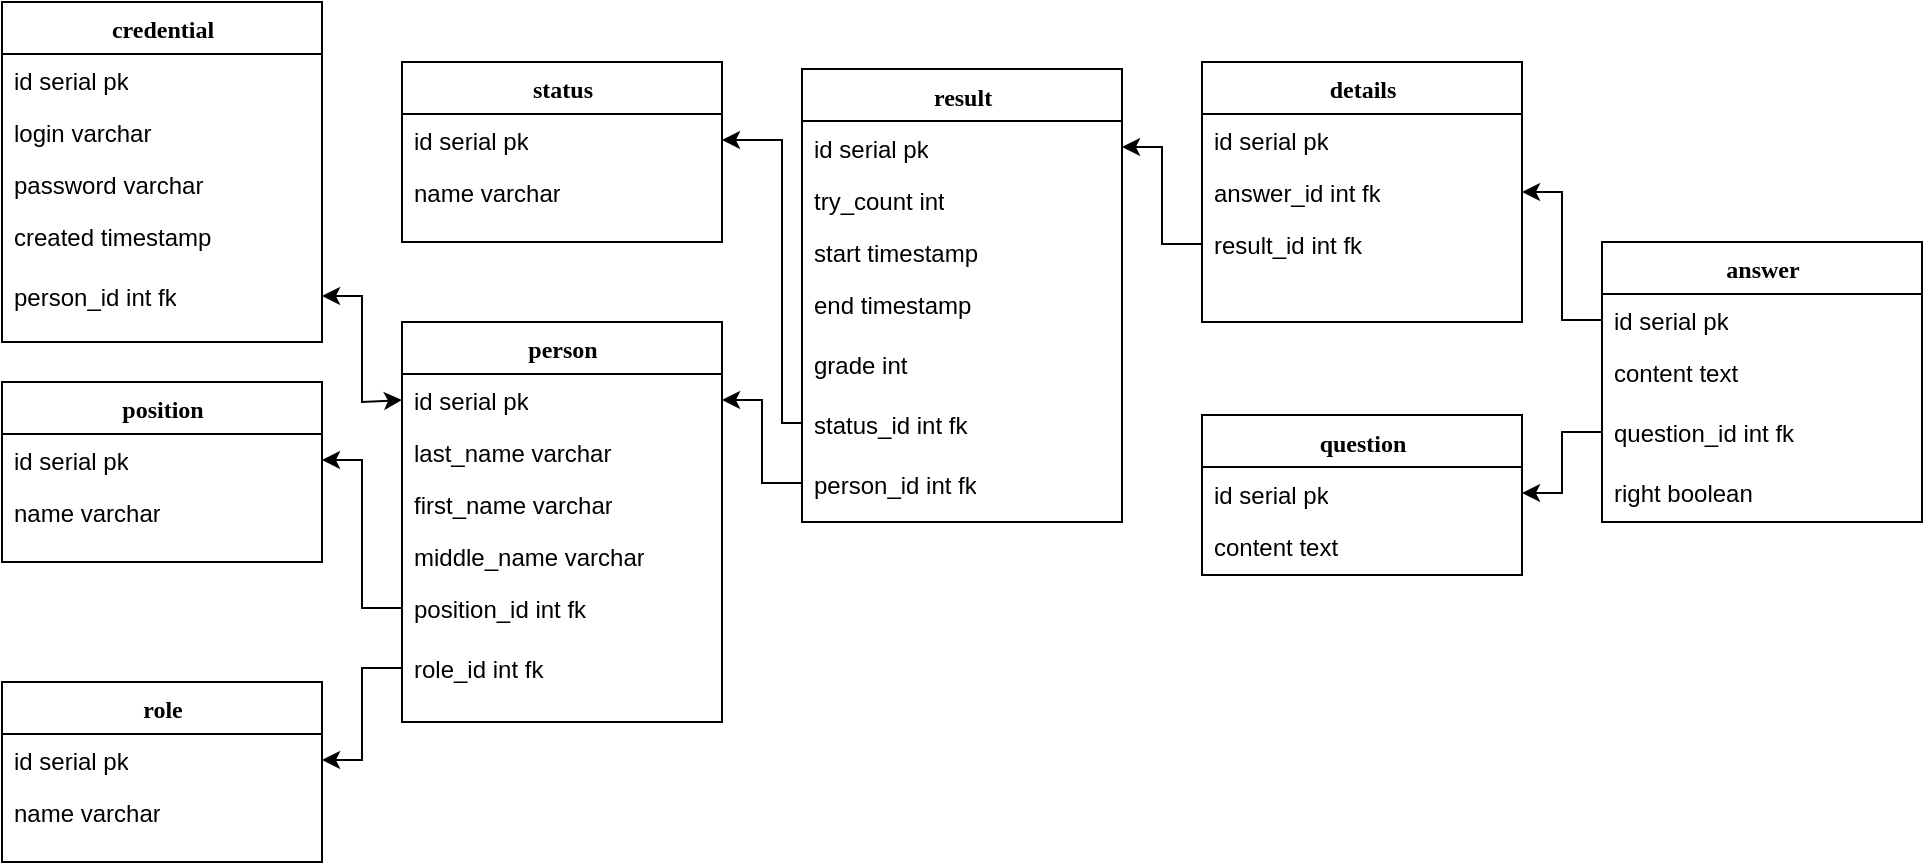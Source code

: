 <mxfile version="20.0.1" type="github">
  <diagram name="Page-1" id="9f46799a-70d6-7492-0946-bef42562c5a5">
    <mxGraphModel dx="1038" dy="547" grid="1" gridSize="10" guides="1" tooltips="1" connect="1" arrows="1" fold="1" page="1" pageScale="1" pageWidth="1100" pageHeight="850" background="none" math="0" shadow="0">
      <root>
        <mxCell id="0" />
        <mxCell id="1" parent="0" />
        <mxCell id="78961159f06e98e8-17" value="person" style="swimlane;html=1;fontStyle=1;align=center;verticalAlign=top;childLayout=stackLayout;horizontal=1;startSize=26;horizontalStack=0;resizeParent=1;resizeLast=0;collapsible=1;marginBottom=0;swimlaneFillColor=#ffffff;rounded=0;shadow=0;comic=0;labelBackgroundColor=none;strokeWidth=1;fillColor=none;fontFamily=Verdana;fontSize=12" parent="1" vertex="1">
          <mxGeometry x="240" y="240" width="160" height="200" as="geometry" />
        </mxCell>
        <mxCell id="78961159f06e98e8-21" value="id serial pk" style="text;html=1;strokeColor=none;fillColor=none;align=left;verticalAlign=top;spacingLeft=4;spacingRight=4;whiteSpace=wrap;overflow=hidden;rotatable=0;points=[[0,0.5],[1,0.5]];portConstraint=eastwest;" parent="78961159f06e98e8-17" vertex="1">
          <mxGeometry y="26" width="160" height="26" as="geometry" />
        </mxCell>
        <mxCell id="78961159f06e98e8-23" value="last_name varchar" style="text;html=1;strokeColor=none;fillColor=none;align=left;verticalAlign=top;spacingLeft=4;spacingRight=4;whiteSpace=wrap;overflow=hidden;rotatable=0;points=[[0,0.5],[1,0.5]];portConstraint=eastwest;" parent="78961159f06e98e8-17" vertex="1">
          <mxGeometry y="52" width="160" height="26" as="geometry" />
        </mxCell>
        <mxCell id="78961159f06e98e8-25" value="first_name varchar" style="text;html=1;strokeColor=none;fillColor=none;align=left;verticalAlign=top;spacingLeft=4;spacingRight=4;whiteSpace=wrap;overflow=hidden;rotatable=0;points=[[0,0.5],[1,0.5]];portConstraint=eastwest;" parent="78961159f06e98e8-17" vertex="1">
          <mxGeometry y="78" width="160" height="26" as="geometry" />
        </mxCell>
        <mxCell id="78961159f06e98e8-26" value="middle_name varchar" style="text;html=1;strokeColor=none;fillColor=none;align=left;verticalAlign=top;spacingLeft=4;spacingRight=4;whiteSpace=wrap;overflow=hidden;rotatable=0;points=[[0,0.5],[1,0.5]];portConstraint=eastwest;" parent="78961159f06e98e8-17" vertex="1">
          <mxGeometry y="104" width="160" height="26" as="geometry" />
        </mxCell>
        <mxCell id="78961159f06e98e8-24" value="position_id int fk" style="text;html=1;strokeColor=none;fillColor=none;align=left;verticalAlign=top;spacingLeft=4;spacingRight=4;whiteSpace=wrap;overflow=hidden;rotatable=0;points=[[0,0.5],[1,0.5]];portConstraint=eastwest;" parent="78961159f06e98e8-17" vertex="1">
          <mxGeometry y="130" width="160" height="26" as="geometry" />
        </mxCell>
        <mxCell id="AHCoagWtVUZfjO0nDSHG-2" value="credential" style="swimlane;html=1;fontStyle=1;align=center;verticalAlign=top;childLayout=stackLayout;horizontal=1;startSize=26;horizontalStack=0;resizeParent=1;resizeLast=0;collapsible=1;marginBottom=0;swimlaneFillColor=#ffffff;rounded=0;shadow=0;comic=0;labelBackgroundColor=none;strokeWidth=1;fillColor=none;fontFamily=Verdana;fontSize=12" vertex="1" parent="1">
          <mxGeometry x="40" y="80" width="160" height="170" as="geometry" />
        </mxCell>
        <mxCell id="AHCoagWtVUZfjO0nDSHG-3" value="id serial pk" style="text;html=1;strokeColor=none;fillColor=none;align=left;verticalAlign=top;spacingLeft=4;spacingRight=4;whiteSpace=wrap;overflow=hidden;rotatable=0;points=[[0,0.5],[1,0.5]];portConstraint=eastwest;" vertex="1" parent="AHCoagWtVUZfjO0nDSHG-2">
          <mxGeometry y="26" width="160" height="26" as="geometry" />
        </mxCell>
        <mxCell id="AHCoagWtVUZfjO0nDSHG-4" value="login varchar" style="text;html=1;strokeColor=none;fillColor=none;align=left;verticalAlign=top;spacingLeft=4;spacingRight=4;whiteSpace=wrap;overflow=hidden;rotatable=0;points=[[0,0.5],[1,0.5]];portConstraint=eastwest;" vertex="1" parent="AHCoagWtVUZfjO0nDSHG-2">
          <mxGeometry y="52" width="160" height="26" as="geometry" />
        </mxCell>
        <mxCell id="AHCoagWtVUZfjO0nDSHG-5" value="password varchar" style="text;html=1;strokeColor=none;fillColor=none;align=left;verticalAlign=top;spacingLeft=4;spacingRight=4;whiteSpace=wrap;overflow=hidden;rotatable=0;points=[[0,0.5],[1,0.5]];portConstraint=eastwest;" vertex="1" parent="AHCoagWtVUZfjO0nDSHG-2">
          <mxGeometry y="78" width="160" height="26" as="geometry" />
        </mxCell>
        <mxCell id="AHCoagWtVUZfjO0nDSHG-6" value="created timestamp" style="text;html=1;strokeColor=none;fillColor=none;align=left;verticalAlign=top;spacingLeft=4;spacingRight=4;whiteSpace=wrap;overflow=hidden;rotatable=0;points=[[0,0.5],[1,0.5]];portConstraint=eastwest;" vertex="1" parent="AHCoagWtVUZfjO0nDSHG-2">
          <mxGeometry y="104" width="160" height="26" as="geometry" />
        </mxCell>
        <mxCell id="AHCoagWtVUZfjO0nDSHG-9" value="" style="endArrow=classic;startArrow=classic;html=1;rounded=0;entryX=0;entryY=0.5;entryDx=0;entryDy=0;exitX=1;exitY=0.5;exitDx=0;exitDy=0;" edge="1" parent="1" source="AHCoagWtVUZfjO0nDSHG-10" target="78961159f06e98e8-21">
          <mxGeometry width="50" height="50" relative="1" as="geometry">
            <mxPoint x="250" y="170" as="sourcePoint" />
            <mxPoint x="460" y="350" as="targetPoint" />
            <Array as="points">
              <mxPoint x="220" y="227" />
              <mxPoint x="220" y="280" />
            </Array>
          </mxGeometry>
        </mxCell>
        <mxCell id="AHCoagWtVUZfjO0nDSHG-10" value="person_id int fk" style="text;html=1;strokeColor=none;fillColor=none;align=left;verticalAlign=top;spacingLeft=4;spacingRight=4;whiteSpace=wrap;overflow=hidden;rotatable=0;points=[[0,0.5],[1,0.5]];portConstraint=eastwest;" vertex="1" parent="1">
          <mxGeometry x="40" y="214" width="160" height="26" as="geometry" />
        </mxCell>
        <mxCell id="AHCoagWtVUZfjO0nDSHG-11" value="position" style="swimlane;html=1;fontStyle=1;align=center;verticalAlign=top;childLayout=stackLayout;horizontal=1;startSize=26;horizontalStack=0;resizeParent=1;resizeLast=0;collapsible=1;marginBottom=0;swimlaneFillColor=#ffffff;rounded=0;shadow=0;comic=0;labelBackgroundColor=none;strokeWidth=1;fillColor=none;fontFamily=Verdana;fontSize=12" vertex="1" parent="1">
          <mxGeometry x="40" y="270" width="160" height="90" as="geometry" />
        </mxCell>
        <mxCell id="AHCoagWtVUZfjO0nDSHG-12" value="id serial pk" style="text;html=1;strokeColor=none;fillColor=none;align=left;verticalAlign=top;spacingLeft=4;spacingRight=4;whiteSpace=wrap;overflow=hidden;rotatable=0;points=[[0,0.5],[1,0.5]];portConstraint=eastwest;" vertex="1" parent="AHCoagWtVUZfjO0nDSHG-11">
          <mxGeometry y="26" width="160" height="26" as="geometry" />
        </mxCell>
        <mxCell id="AHCoagWtVUZfjO0nDSHG-13" value="name varchar" style="text;html=1;strokeColor=none;fillColor=none;align=left;verticalAlign=top;spacingLeft=4;spacingRight=4;whiteSpace=wrap;overflow=hidden;rotatable=0;points=[[0,0.5],[1,0.5]];portConstraint=eastwest;" vertex="1" parent="AHCoagWtVUZfjO0nDSHG-11">
          <mxGeometry y="52" width="160" height="26" as="geometry" />
        </mxCell>
        <mxCell id="AHCoagWtVUZfjO0nDSHG-19" value="result" style="swimlane;html=1;fontStyle=1;align=center;verticalAlign=top;childLayout=stackLayout;horizontal=1;startSize=26;horizontalStack=0;resizeParent=1;resizeLast=0;collapsible=1;marginBottom=0;swimlaneFillColor=#ffffff;rounded=0;shadow=0;comic=0;labelBackgroundColor=none;strokeWidth=1;fillColor=none;fontFamily=Verdana;fontSize=12" vertex="1" parent="1">
          <mxGeometry x="440" y="113.5" width="160" height="226.5" as="geometry" />
        </mxCell>
        <mxCell id="AHCoagWtVUZfjO0nDSHG-20" value="id serial pk" style="text;html=1;strokeColor=none;fillColor=none;align=left;verticalAlign=top;spacingLeft=4;spacingRight=4;whiteSpace=wrap;overflow=hidden;rotatable=0;points=[[0,0.5],[1,0.5]];portConstraint=eastwest;" vertex="1" parent="AHCoagWtVUZfjO0nDSHG-19">
          <mxGeometry y="26" width="160" height="26" as="geometry" />
        </mxCell>
        <mxCell id="AHCoagWtVUZfjO0nDSHG-22" value="try_count int" style="text;html=1;strokeColor=none;fillColor=none;align=left;verticalAlign=top;spacingLeft=4;spacingRight=4;whiteSpace=wrap;overflow=hidden;rotatable=0;points=[[0,0.5],[1,0.5]];portConstraint=eastwest;" vertex="1" parent="AHCoagWtVUZfjO0nDSHG-19">
          <mxGeometry y="52" width="160" height="26" as="geometry" />
        </mxCell>
        <mxCell id="AHCoagWtVUZfjO0nDSHG-23" value="start timestamp" style="text;html=1;strokeColor=none;fillColor=none;align=left;verticalAlign=top;spacingLeft=4;spacingRight=4;whiteSpace=wrap;overflow=hidden;rotatable=0;points=[[0,0.5],[1,0.5]];portConstraint=eastwest;" vertex="1" parent="AHCoagWtVUZfjO0nDSHG-19">
          <mxGeometry y="78" width="160" height="26" as="geometry" />
        </mxCell>
        <mxCell id="AHCoagWtVUZfjO0nDSHG-24" value="end timestamp" style="text;html=1;strokeColor=none;fillColor=none;align=left;verticalAlign=top;spacingLeft=4;spacingRight=4;whiteSpace=wrap;overflow=hidden;rotatable=0;points=[[0,0.5],[1,0.5]];portConstraint=eastwest;" vertex="1" parent="AHCoagWtVUZfjO0nDSHG-19">
          <mxGeometry y="104" width="160" height="26" as="geometry" />
        </mxCell>
        <mxCell id="AHCoagWtVUZfjO0nDSHG-28" value="grade int" style="text;html=1;strokeColor=none;fillColor=none;align=left;verticalAlign=top;spacingLeft=4;spacingRight=4;whiteSpace=wrap;overflow=hidden;rotatable=0;points=[[0,0.5],[1,0.5]];portConstraint=eastwest;" vertex="1" parent="1">
          <mxGeometry x="440" y="247.5" width="160" height="26" as="geometry" />
        </mxCell>
        <mxCell id="AHCoagWtVUZfjO0nDSHG-74" style="edgeStyle=orthogonalEdgeStyle;rounded=0;orthogonalLoop=1;jettySize=auto;html=1;exitX=0;exitY=0.5;exitDx=0;exitDy=0;entryX=1;entryY=0.5;entryDx=0;entryDy=0;" edge="1" parent="1" source="AHCoagWtVUZfjO0nDSHG-29" target="AHCoagWtVUZfjO0nDSHG-34">
          <mxGeometry relative="1" as="geometry">
            <Array as="points">
              <mxPoint x="430" y="291" />
              <mxPoint x="430" y="149" />
            </Array>
          </mxGeometry>
        </mxCell>
        <mxCell id="AHCoagWtVUZfjO0nDSHG-29" value="status_id int fk" style="text;html=1;strokeColor=none;fillColor=none;align=left;verticalAlign=top;spacingLeft=4;spacingRight=4;whiteSpace=wrap;overflow=hidden;rotatable=0;points=[[0,0.5],[1,0.5]];portConstraint=eastwest;" vertex="1" parent="1">
          <mxGeometry x="440" y="277.5" width="160" height="26" as="geometry" />
        </mxCell>
        <mxCell id="AHCoagWtVUZfjO0nDSHG-73" style="edgeStyle=orthogonalEdgeStyle;rounded=0;orthogonalLoop=1;jettySize=auto;html=1;exitX=0;exitY=0.5;exitDx=0;exitDy=0;entryX=1;entryY=0.5;entryDx=0;entryDy=0;" edge="1" parent="1" source="AHCoagWtVUZfjO0nDSHG-30" target="78961159f06e98e8-21">
          <mxGeometry relative="1" as="geometry" />
        </mxCell>
        <mxCell id="AHCoagWtVUZfjO0nDSHG-30" value="person_id int fk" style="text;html=1;strokeColor=none;fillColor=none;align=left;verticalAlign=top;spacingLeft=4;spacingRight=4;whiteSpace=wrap;overflow=hidden;rotatable=0;points=[[0,0.5],[1,0.5]];portConstraint=eastwest;" vertex="1" parent="1">
          <mxGeometry x="440" y="307.5" width="160" height="26" as="geometry" />
        </mxCell>
        <mxCell id="AHCoagWtVUZfjO0nDSHG-33" value="status" style="swimlane;html=1;fontStyle=1;align=center;verticalAlign=top;childLayout=stackLayout;horizontal=1;startSize=26;horizontalStack=0;resizeParent=1;resizeLast=0;collapsible=1;marginBottom=0;swimlaneFillColor=#ffffff;rounded=0;shadow=0;comic=0;labelBackgroundColor=none;strokeWidth=1;fillColor=none;fontFamily=Verdana;fontSize=12" vertex="1" parent="1">
          <mxGeometry x="240" y="110" width="160" height="90" as="geometry" />
        </mxCell>
        <mxCell id="AHCoagWtVUZfjO0nDSHG-34" value="id serial pk" style="text;html=1;strokeColor=none;fillColor=none;align=left;verticalAlign=top;spacingLeft=4;spacingRight=4;whiteSpace=wrap;overflow=hidden;rotatable=0;points=[[0,0.5],[1,0.5]];portConstraint=eastwest;" vertex="1" parent="AHCoagWtVUZfjO0nDSHG-33">
          <mxGeometry y="26" width="160" height="26" as="geometry" />
        </mxCell>
        <mxCell id="AHCoagWtVUZfjO0nDSHG-35" value="name varchar" style="text;html=1;strokeColor=none;fillColor=none;align=left;verticalAlign=top;spacingLeft=4;spacingRight=4;whiteSpace=wrap;overflow=hidden;rotatable=0;points=[[0,0.5],[1,0.5]];portConstraint=eastwest;" vertex="1" parent="AHCoagWtVUZfjO0nDSHG-33">
          <mxGeometry y="52" width="160" height="26" as="geometry" />
        </mxCell>
        <mxCell id="AHCoagWtVUZfjO0nDSHG-37" value="details" style="swimlane;html=1;fontStyle=1;align=center;verticalAlign=top;childLayout=stackLayout;horizontal=1;startSize=26;horizontalStack=0;resizeParent=1;resizeLast=0;collapsible=1;marginBottom=0;swimlaneFillColor=#ffffff;rounded=0;shadow=0;comic=0;labelBackgroundColor=none;strokeWidth=1;fillColor=none;fontFamily=Verdana;fontSize=12" vertex="1" parent="1">
          <mxGeometry x="640" y="110" width="160" height="130" as="geometry" />
        </mxCell>
        <mxCell id="AHCoagWtVUZfjO0nDSHG-38" value="id serial pk" style="text;html=1;strokeColor=none;fillColor=none;align=left;verticalAlign=top;spacingLeft=4;spacingRight=4;whiteSpace=wrap;overflow=hidden;rotatable=0;points=[[0,0.5],[1,0.5]];portConstraint=eastwest;" vertex="1" parent="AHCoagWtVUZfjO0nDSHG-37">
          <mxGeometry y="26" width="160" height="26" as="geometry" />
        </mxCell>
        <mxCell id="AHCoagWtVUZfjO0nDSHG-40" value="answer_id int fk" style="text;html=1;strokeColor=none;fillColor=none;align=left;verticalAlign=top;spacingLeft=4;spacingRight=4;whiteSpace=wrap;overflow=hidden;rotatable=0;points=[[0,0.5],[1,0.5]];portConstraint=eastwest;" vertex="1" parent="AHCoagWtVUZfjO0nDSHG-37">
          <mxGeometry y="52" width="160" height="26" as="geometry" />
        </mxCell>
        <mxCell id="AHCoagWtVUZfjO0nDSHG-43" value="result_id int fk" style="text;html=1;strokeColor=none;fillColor=none;align=left;verticalAlign=top;spacingLeft=4;spacingRight=4;whiteSpace=wrap;overflow=hidden;rotatable=0;points=[[0,0.5],[1,0.5]];portConstraint=eastwest;" vertex="1" parent="AHCoagWtVUZfjO0nDSHG-37">
          <mxGeometry y="78" width="160" height="26" as="geometry" />
        </mxCell>
        <mxCell id="AHCoagWtVUZfjO0nDSHG-44" value="question" style="swimlane;html=1;fontStyle=1;align=center;verticalAlign=top;childLayout=stackLayout;horizontal=1;startSize=26;horizontalStack=0;resizeParent=1;resizeLast=0;collapsible=1;marginBottom=0;swimlaneFillColor=#ffffff;rounded=0;shadow=0;comic=0;labelBackgroundColor=none;strokeWidth=1;fillColor=none;fontFamily=Verdana;fontSize=12" vertex="1" parent="1">
          <mxGeometry x="640" y="286.5" width="160" height="80" as="geometry" />
        </mxCell>
        <mxCell id="AHCoagWtVUZfjO0nDSHG-45" value="id serial pk" style="text;html=1;strokeColor=none;fillColor=none;align=left;verticalAlign=top;spacingLeft=4;spacingRight=4;whiteSpace=wrap;overflow=hidden;rotatable=0;points=[[0,0.5],[1,0.5]];portConstraint=eastwest;" vertex="1" parent="AHCoagWtVUZfjO0nDSHG-44">
          <mxGeometry y="26" width="160" height="26" as="geometry" />
        </mxCell>
        <mxCell id="AHCoagWtVUZfjO0nDSHG-46" value="content text" style="text;html=1;strokeColor=none;fillColor=none;align=left;verticalAlign=top;spacingLeft=4;spacingRight=4;whiteSpace=wrap;overflow=hidden;rotatable=0;points=[[0,0.5],[1,0.5]];portConstraint=eastwest;" vertex="1" parent="AHCoagWtVUZfjO0nDSHG-44">
          <mxGeometry y="52" width="160" height="26" as="geometry" />
        </mxCell>
        <mxCell id="AHCoagWtVUZfjO0nDSHG-50" value="answer" style="swimlane;html=1;fontStyle=1;align=center;verticalAlign=top;childLayout=stackLayout;horizontal=1;startSize=26;horizontalStack=0;resizeParent=1;resizeLast=0;collapsible=1;marginBottom=0;swimlaneFillColor=#ffffff;rounded=0;shadow=0;comic=0;labelBackgroundColor=none;strokeWidth=1;fillColor=none;fontFamily=Verdana;fontSize=12" vertex="1" parent="1">
          <mxGeometry x="840" y="200" width="160" height="140" as="geometry" />
        </mxCell>
        <mxCell id="AHCoagWtVUZfjO0nDSHG-51" value="id serial pk" style="text;html=1;strokeColor=none;fillColor=none;align=left;verticalAlign=top;spacingLeft=4;spacingRight=4;whiteSpace=wrap;overflow=hidden;rotatable=0;points=[[0,0.5],[1,0.5]];portConstraint=eastwest;" vertex="1" parent="AHCoagWtVUZfjO0nDSHG-50">
          <mxGeometry y="26" width="160" height="26" as="geometry" />
        </mxCell>
        <mxCell id="AHCoagWtVUZfjO0nDSHG-52" value="content text" style="text;html=1;strokeColor=none;fillColor=none;align=left;verticalAlign=top;spacingLeft=4;spacingRight=4;whiteSpace=wrap;overflow=hidden;rotatable=0;points=[[0,0.5],[1,0.5]];portConstraint=eastwest;" vertex="1" parent="AHCoagWtVUZfjO0nDSHG-50">
          <mxGeometry y="52" width="160" height="26" as="geometry" />
        </mxCell>
        <mxCell id="AHCoagWtVUZfjO0nDSHG-71" style="edgeStyle=orthogonalEdgeStyle;rounded=0;orthogonalLoop=1;jettySize=auto;html=1;exitX=0;exitY=0.5;exitDx=0;exitDy=0;entryX=1;entryY=0.5;entryDx=0;entryDy=0;" edge="1" parent="1" source="AHCoagWtVUZfjO0nDSHG-53" target="AHCoagWtVUZfjO0nDSHG-45">
          <mxGeometry relative="1" as="geometry" />
        </mxCell>
        <mxCell id="AHCoagWtVUZfjO0nDSHG-53" value="question_id int fk" style="text;html=1;strokeColor=none;fillColor=none;align=left;verticalAlign=top;spacingLeft=4;spacingRight=4;whiteSpace=wrap;overflow=hidden;rotatable=0;points=[[0,0.5],[1,0.5]];portConstraint=eastwest;" vertex="1" parent="1">
          <mxGeometry x="840" y="282" width="160" height="26" as="geometry" />
        </mxCell>
        <mxCell id="AHCoagWtVUZfjO0nDSHG-57" value="right boolean" style="text;html=1;strokeColor=none;fillColor=none;align=left;verticalAlign=top;spacingLeft=4;spacingRight=4;whiteSpace=wrap;overflow=hidden;rotatable=0;points=[[0,0.5],[1,0.5]];portConstraint=eastwest;" vertex="1" parent="1">
          <mxGeometry x="840" y="312" width="160" height="26" as="geometry" />
        </mxCell>
        <mxCell id="AHCoagWtVUZfjO0nDSHG-64" style="edgeStyle=orthogonalEdgeStyle;rounded=0;orthogonalLoop=1;jettySize=auto;html=1;exitX=0;exitY=0.5;exitDx=0;exitDy=0;entryX=1;entryY=0.5;entryDx=0;entryDy=0;" edge="1" parent="1" source="AHCoagWtVUZfjO0nDSHG-58" target="AHCoagWtVUZfjO0nDSHG-60">
          <mxGeometry relative="1" as="geometry" />
        </mxCell>
        <mxCell id="AHCoagWtVUZfjO0nDSHG-58" value="role_id int fk" style="text;html=1;strokeColor=none;fillColor=none;align=left;verticalAlign=top;spacingLeft=4;spacingRight=4;whiteSpace=wrap;overflow=hidden;rotatable=0;points=[[0,0.5],[1,0.5]];portConstraint=eastwest;" vertex="1" parent="1">
          <mxGeometry x="240" y="400" width="160" height="26" as="geometry" />
        </mxCell>
        <mxCell id="AHCoagWtVUZfjO0nDSHG-59" value="role" style="swimlane;html=1;fontStyle=1;align=center;verticalAlign=top;childLayout=stackLayout;horizontal=1;startSize=26;horizontalStack=0;resizeParent=1;resizeLast=0;collapsible=1;marginBottom=0;swimlaneFillColor=#ffffff;rounded=0;shadow=0;comic=0;labelBackgroundColor=none;strokeWidth=1;fillColor=none;fontFamily=Verdana;fontSize=12" vertex="1" parent="1">
          <mxGeometry x="40" y="420" width="160" height="90" as="geometry" />
        </mxCell>
        <mxCell id="AHCoagWtVUZfjO0nDSHG-60" value="id serial pk" style="text;html=1;strokeColor=none;fillColor=none;align=left;verticalAlign=top;spacingLeft=4;spacingRight=4;whiteSpace=wrap;overflow=hidden;rotatable=0;points=[[0,0.5],[1,0.5]];portConstraint=eastwest;" vertex="1" parent="AHCoagWtVUZfjO0nDSHG-59">
          <mxGeometry y="26" width="160" height="26" as="geometry" />
        </mxCell>
        <mxCell id="AHCoagWtVUZfjO0nDSHG-61" value="name varchar" style="text;html=1;strokeColor=none;fillColor=none;align=left;verticalAlign=top;spacingLeft=4;spacingRight=4;whiteSpace=wrap;overflow=hidden;rotatable=0;points=[[0,0.5],[1,0.5]];portConstraint=eastwest;" vertex="1" parent="AHCoagWtVUZfjO0nDSHG-59">
          <mxGeometry y="52" width="160" height="26" as="geometry" />
        </mxCell>
        <mxCell id="AHCoagWtVUZfjO0nDSHG-65" style="edgeStyle=orthogonalEdgeStyle;rounded=0;orthogonalLoop=1;jettySize=auto;html=1;exitX=0;exitY=0.5;exitDx=0;exitDy=0;entryX=1;entryY=0.5;entryDx=0;entryDy=0;" edge="1" parent="1" source="78961159f06e98e8-24" target="AHCoagWtVUZfjO0nDSHG-12">
          <mxGeometry relative="1" as="geometry" />
        </mxCell>
        <mxCell id="AHCoagWtVUZfjO0nDSHG-69" style="edgeStyle=orthogonalEdgeStyle;rounded=0;orthogonalLoop=1;jettySize=auto;html=1;exitX=0;exitY=0.5;exitDx=0;exitDy=0;entryX=1;entryY=0.5;entryDx=0;entryDy=0;" edge="1" parent="1" source="AHCoagWtVUZfjO0nDSHG-51" target="AHCoagWtVUZfjO0nDSHG-40">
          <mxGeometry relative="1" as="geometry" />
        </mxCell>
        <mxCell id="AHCoagWtVUZfjO0nDSHG-72" style="edgeStyle=orthogonalEdgeStyle;rounded=0;orthogonalLoop=1;jettySize=auto;html=1;exitX=0;exitY=0.5;exitDx=0;exitDy=0;entryX=1;entryY=0.5;entryDx=0;entryDy=0;" edge="1" parent="1" source="AHCoagWtVUZfjO0nDSHG-43" target="AHCoagWtVUZfjO0nDSHG-20">
          <mxGeometry relative="1" as="geometry" />
        </mxCell>
      </root>
    </mxGraphModel>
  </diagram>
</mxfile>
